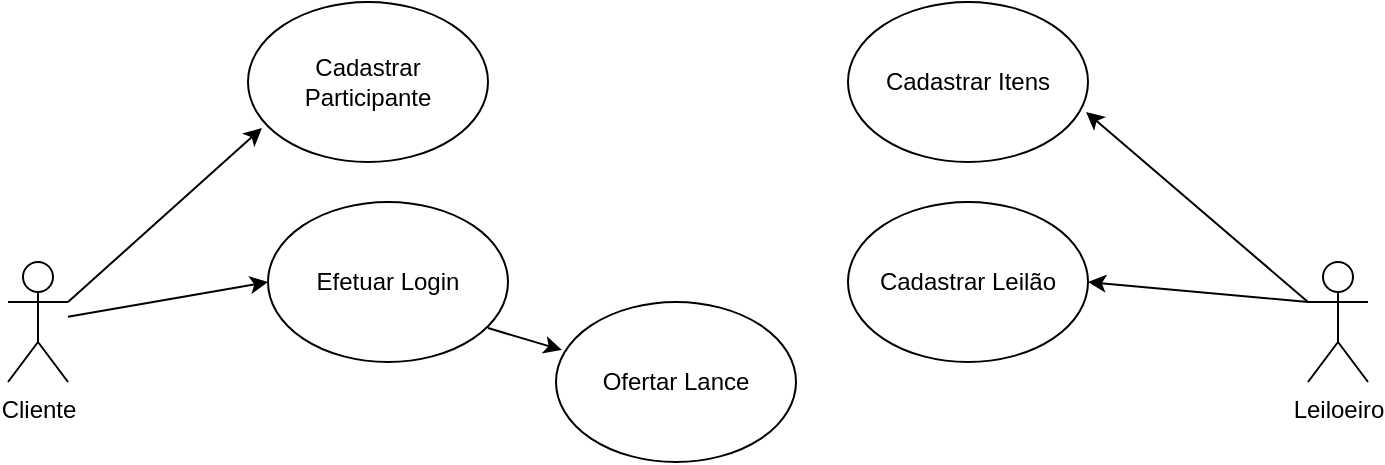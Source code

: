 <mxfile version="21.1.9" type="github">
  <diagram name="Página-1" id="xMqQZsLP8ieh_yZpMVl1">
    <mxGraphModel dx="880" dy="484" grid="1" gridSize="10" guides="1" tooltips="1" connect="1" arrows="1" fold="1" page="1" pageScale="1" pageWidth="827" pageHeight="1169" math="0" shadow="0">
      <root>
        <mxCell id="0" />
        <mxCell id="1" parent="0" />
        <mxCell id="fBph0RA3zfgHHDGqwz30-1" value="Cadastrar Participante" style="ellipse;whiteSpace=wrap;html=1;" vertex="1" parent="1">
          <mxGeometry x="140" y="100" width="120" height="80" as="geometry" />
        </mxCell>
        <mxCell id="fBph0RA3zfgHHDGqwz30-2" value="Efetuar Login" style="ellipse;whiteSpace=wrap;html=1;" vertex="1" parent="1">
          <mxGeometry x="150" y="200" width="120" height="80" as="geometry" />
        </mxCell>
        <mxCell id="fBph0RA3zfgHHDGqwz30-3" value="Ofertar Lance" style="ellipse;whiteSpace=wrap;html=1;" vertex="1" parent="1">
          <mxGeometry x="294" y="250" width="120" height="80" as="geometry" />
        </mxCell>
        <mxCell id="fBph0RA3zfgHHDGqwz30-4" value="Cliente" style="shape=umlActor;verticalLabelPosition=bottom;verticalAlign=top;html=1;outlineConnect=0;" vertex="1" parent="1">
          <mxGeometry x="20" y="230" width="30" height="60" as="geometry" />
        </mxCell>
        <mxCell id="fBph0RA3zfgHHDGqwz30-5" value="Cadastrar Itens" style="ellipse;whiteSpace=wrap;html=1;" vertex="1" parent="1">
          <mxGeometry x="440" y="100" width="120" height="80" as="geometry" />
        </mxCell>
        <mxCell id="fBph0RA3zfgHHDGqwz30-6" value="Cadastrar Leilão" style="ellipse;whiteSpace=wrap;html=1;" vertex="1" parent="1">
          <mxGeometry x="440" y="200" width="120" height="80" as="geometry" />
        </mxCell>
        <mxCell id="fBph0RA3zfgHHDGqwz30-7" value="Leiloeiro" style="shape=umlActor;verticalLabelPosition=bottom;verticalAlign=top;html=1;outlineConnect=0;" vertex="1" parent="1">
          <mxGeometry x="670" y="230" width="30" height="60" as="geometry" />
        </mxCell>
        <mxCell id="fBph0RA3zfgHHDGqwz30-8" value="" style="endArrow=classic;html=1;rounded=0;exitX=1;exitY=0.333;exitDx=0;exitDy=0;exitPerimeter=0;entryX=0.058;entryY=0.788;entryDx=0;entryDy=0;entryPerimeter=0;" edge="1" parent="1" source="fBph0RA3zfgHHDGqwz30-4" target="fBph0RA3zfgHHDGqwz30-1">
          <mxGeometry width="50" height="50" relative="1" as="geometry">
            <mxPoint x="390" y="270" as="sourcePoint" />
            <mxPoint x="440" y="220" as="targetPoint" />
          </mxGeometry>
        </mxCell>
        <mxCell id="fBph0RA3zfgHHDGqwz30-9" value="" style="endArrow=classic;html=1;rounded=0;entryX=0;entryY=0.5;entryDx=0;entryDy=0;" edge="1" parent="1" source="fBph0RA3zfgHHDGqwz30-4" target="fBph0RA3zfgHHDGqwz30-2">
          <mxGeometry width="50" height="50" relative="1" as="geometry">
            <mxPoint x="390" y="270" as="sourcePoint" />
            <mxPoint x="440" y="220" as="targetPoint" />
          </mxGeometry>
        </mxCell>
        <mxCell id="fBph0RA3zfgHHDGqwz30-10" value="" style="endArrow=classic;html=1;rounded=0;exitX=0;exitY=0.333;exitDx=0;exitDy=0;exitPerimeter=0;entryX=1;entryY=0.5;entryDx=0;entryDy=0;" edge="1" parent="1" source="fBph0RA3zfgHHDGqwz30-7" target="fBph0RA3zfgHHDGqwz30-6">
          <mxGeometry width="50" height="50" relative="1" as="geometry">
            <mxPoint x="390" y="270" as="sourcePoint" />
            <mxPoint x="440" y="220" as="targetPoint" />
          </mxGeometry>
        </mxCell>
        <mxCell id="fBph0RA3zfgHHDGqwz30-11" value="" style="endArrow=classic;html=1;rounded=0;exitX=0;exitY=0.333;exitDx=0;exitDy=0;exitPerimeter=0;entryX=0.992;entryY=0.688;entryDx=0;entryDy=0;entryPerimeter=0;" edge="1" parent="1" source="fBph0RA3zfgHHDGqwz30-7" target="fBph0RA3zfgHHDGqwz30-5">
          <mxGeometry width="50" height="50" relative="1" as="geometry">
            <mxPoint x="390" y="270" as="sourcePoint" />
            <mxPoint x="440" y="220" as="targetPoint" />
          </mxGeometry>
        </mxCell>
        <mxCell id="fBph0RA3zfgHHDGqwz30-12" value="" style="endArrow=classic;html=1;rounded=0;exitX=0.95;exitY=0.788;exitDx=0;exitDy=0;exitPerimeter=0;entryX=0.058;entryY=0.3;entryDx=0;entryDy=0;entryPerimeter=0;" edge="1" parent="1">
          <mxGeometry width="50" height="50" relative="1" as="geometry">
            <mxPoint x="260" y="263.04" as="sourcePoint" />
            <mxPoint x="296.96" y="274" as="targetPoint" />
          </mxGeometry>
        </mxCell>
      </root>
    </mxGraphModel>
  </diagram>
</mxfile>

